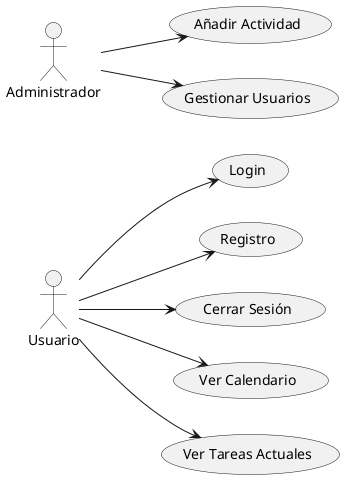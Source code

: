 @startuml
left to right direction

actor Usuario
actor Administrador

usecase "Login" as UC_Login
usecase "Registro" as UC_Register
usecase "Cerrar Sesión" as UC_Logout
usecase "Añadir Actividad" as UC_AddActivity
usecase "Ver Calendario" as UC_ViewCalendar
usecase "Ver Tareas Actuales" as UC_ViewCurrentTasks
usecase "Gestionar Usuarios" as UC_ManageUsers

Usuario --> UC_Login
Usuario --> UC_Register
Usuario --> UC_Logout
Usuario --> UC_ViewCalendar
Usuario --> UC_ViewCurrentTasks
Administrador --> UC_AddActivity
Administrador --> UC_ManageUsers

@enduml
